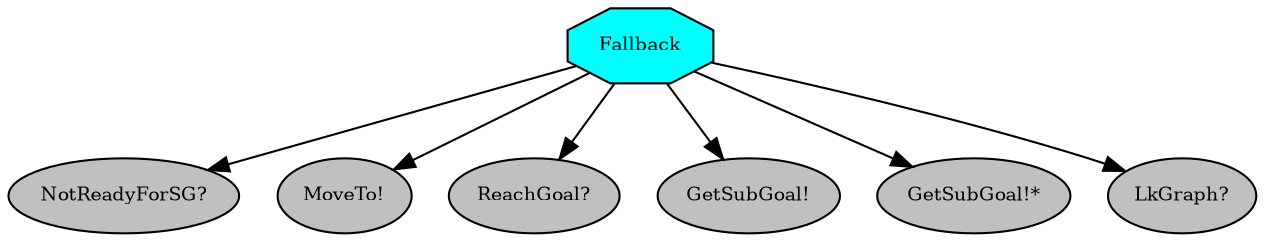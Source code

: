 digraph pastafarianism {
ordering=out;
graph [fontname="times-roman"];
node [fontname="times-roman"];
edge [fontname="times-roman"];
Fallback [fillcolor=cyan, fontcolor=black, fontsize=9, label=Fallback, shape=octagon, style=filled];
"NotReadyForSG?" [fillcolor=gray, fontcolor=black, fontsize=9, label="NotReadyForSG?", shape=ellipse, style=filled];
Fallback -> "NotReadyForSG?";
"MoveTo!" [fillcolor=gray, fontcolor=black, fontsize=9, label="MoveTo!", shape=ellipse, style=filled];
Fallback -> "MoveTo!";
"ReachGoal?" [fillcolor=gray, fontcolor=black, fontsize=9, label="ReachGoal?", shape=ellipse, style=filled];
Fallback -> "ReachGoal?";
"GetSubGoal!" [fillcolor=gray, fontcolor=black, fontsize=9, label="GetSubGoal!", shape=ellipse, style=filled];
Fallback -> "GetSubGoal!";
"GetSubGoal!*" [fillcolor=gray, fontcolor=black, fontsize=9, label="GetSubGoal!*", shape=ellipse, style=filled];
Fallback -> "GetSubGoal!*";
"LkGraph?" [fillcolor=gray, fontcolor=black, fontsize=9, label="LkGraph?", shape=ellipse, style=filled];
Fallback -> "LkGraph?";
}
